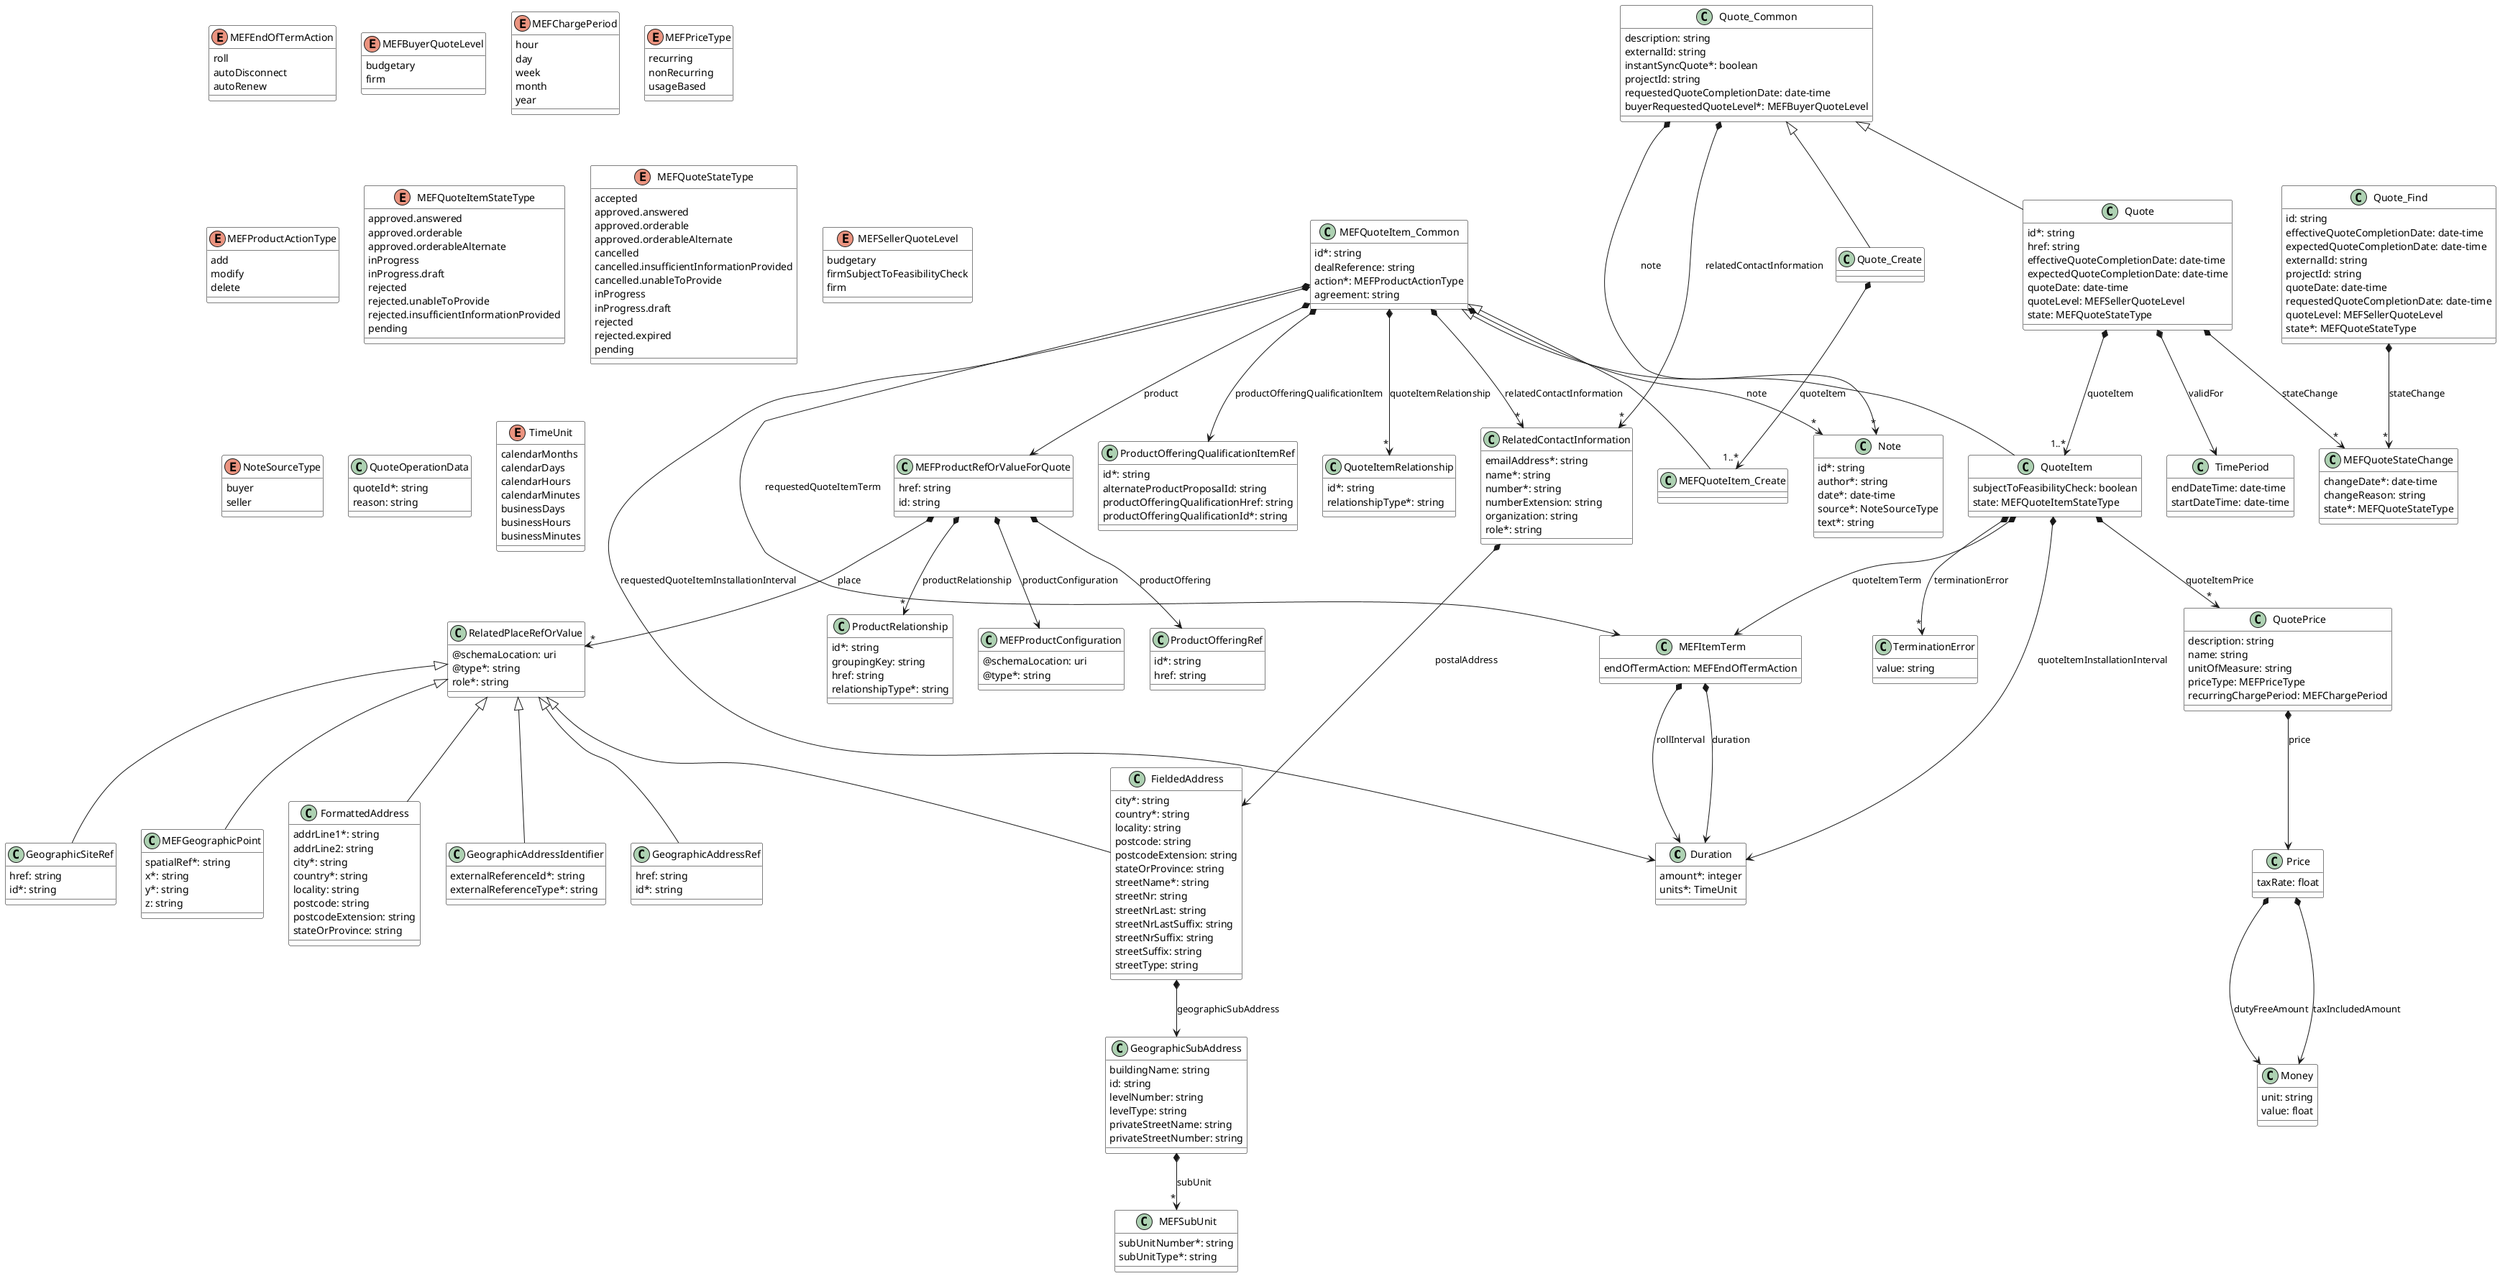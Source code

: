 @startuml
skinparam {
    ClassBackgroundColor White
    ClassBorderColor Black
}

class Duration {

    amount*: integer 
    units*: TimeUnit 
}




class FieldedAddress {

    city*: string 
    country*: string 
    locality: string 
    postcode: string 
    postcodeExtension: string 
    stateOrProvince: string 
    streetName*: string 
    streetNr: string 
    streetNrLast: string 
    streetNrLastSuffix: string 
    streetNrSuffix: string 
    streetSuffix: string 
    streetType: string 
}
RelatedPlaceRefOrValue <|-- FieldedAddress

FieldedAddress *--> GeographicSubAddress : geographicSubAddress


class FormattedAddress {

    addrLine1*: string 
    addrLine2: string 
    city*: string 
    country*: string 
    locality: string 
    postcode: string 
    postcodeExtension: string 
    stateOrProvince: string 
}
RelatedPlaceRefOrValue <|-- FormattedAddress



class GeographicAddressIdentifier {

    externalReferenceId*: string 
    externalReferenceType*: string 
}
RelatedPlaceRefOrValue <|-- GeographicAddressIdentifier



class GeographicAddressRef {

    href: string 
    id*: string 
}
RelatedPlaceRefOrValue <|-- GeographicAddressRef



class GeographicSiteRef {

    href: string 
    id*: string 
}
RelatedPlaceRefOrValue <|-- GeographicSiteRef



class GeographicSubAddress {

    buildingName: string 
    id: string 
    levelNumber: string 
    levelType: string 
    privateStreetName: string 
    privateStreetNumber: string 
}

GeographicSubAddress *-->"*" MEFSubUnit : subUnit


enum MEFEndOfTermAction {

    roll
    autoDisconnect
    autoRenew
}
class MEFGeographicPoint {

    spatialRef*: string 
    x*: string 
    y*: string 
    z: string 
}
RelatedPlaceRefOrValue <|-- MEFGeographicPoint



class MEFItemTerm {

    endOfTermAction: MEFEndOfTermAction 
}

MEFItemTerm *--> Duration : duration
MEFItemTerm *--> Duration : rollInterval


class MEFProductConfiguration {

    @schemaLocation: uri 
    @type*: string 
}



class MEFProductRefOrValueForQuote {

    href: string 
    id: string 
}

MEFProductRefOrValueForQuote *-->"*" RelatedPlaceRefOrValue : place
MEFProductRefOrValueForQuote *--> MEFProductConfiguration : productConfiguration
MEFProductRefOrValueForQuote *--> ProductOfferingRef : productOffering
MEFProductRefOrValueForQuote *-->"*" ProductRelationship : productRelationship


class MEFQuoteItem_Create {

}
MEFQuoteItem_Common <|-- MEFQuoteItem_Create



class MEFQuoteItem_Common {

    id*: string 
    dealReference: string 
    action*: MEFProductActionType 
    agreement: string 
}

MEFQuoteItem_Common *-->"*" Note : note
MEFQuoteItem_Common *--> MEFProductRefOrValueForQuote : product
MEFQuoteItem_Common *--> ProductOfferingQualificationItemRef : productOfferingQualificationItem
MEFQuoteItem_Common *-->"*" QuoteItemRelationship : quoteItemRelationship
MEFQuoteItem_Common *-->"*" RelatedContactInformation : relatedContactInformation
MEFQuoteItem_Common *--> Duration : requestedQuoteItemInstallationInterval
MEFQuoteItem_Common *--> MEFItemTerm : requestedQuoteItemTerm


class MEFQuoteStateChange {

    changeDate*: date-time 
    changeReason: string 
    state*: MEFQuoteStateType 
}



class MEFSubUnit {

    subUnitNumber*: string 
    subUnitType*: string 
}



class Money {

    unit: string 
    value: float 
}



class Note {

    id*: string 
    author*: string 
    date*: date-time 
    source*: NoteSourceType 
    text*: string 
}



class Price {

    taxRate: float 
}

Price *--> Money : dutyFreeAmount
Price *--> Money : taxIncludedAmount


class ProductOfferingQualificationItemRef {

    id*: string 
    alternateProductProposalId: string 
    productOfferingQualificationHref: string 
    productOfferingQualificationId*: string 
}



class ProductOfferingRef {

    id*: string 
    href: string 
}



class ProductRelationship {

    id*: string 
    groupingKey: string 
    href: string 
    relationshipType*: string 
}



class Quote {

    id*: string 
    href: string 
    effectiveQuoteCompletionDate: date-time 
    expectedQuoteCompletionDate: date-time 
    quoteDate: date-time 
    quoteLevel: MEFSellerQuoteLevel 
    state: MEFQuoteStateType 
}
Quote_Common <|-- Quote

Quote *-->"1..*" QuoteItem : quoteItem
Quote *-->"*" MEFQuoteStateChange : stateChange
Quote *--> TimePeriod : validFor


class QuoteItem {

    subjectToFeasibilityCheck: boolean 
    state: MEFQuoteItemStateType 
}
MEFQuoteItem_Common <|-- QuoteItem

QuoteItem *--> Duration : quoteItemInstallationInterval
QuoteItem *-->"*" QuotePrice : quoteItemPrice
QuoteItem *--> MEFItemTerm : quoteItemTerm
QuoteItem *-->"*" TerminationError : terminationError


class QuoteItemRelationship {

    id*: string 
    relationshipType*: string 
}



enum MEFBuyerQuoteLevel {

    budgetary
    firm
}
enum MEFChargePeriod {

    hour
    day
    week
    month
    year
}
enum MEFPriceType {

    recurring
    nonRecurring
    usageBased
}
enum MEFProductActionType {

    add
    modify
    delete
}
enum MEFQuoteItemStateType {

    approved.answered
    approved.orderable
    approved.orderableAlternate
    inProgress
    inProgress.draft
    rejected
    rejected.unableToProvide
    rejected.insufficientInformationProvided
    pending
}
enum MEFQuoteStateType {

    accepted
    approved.answered
    approved.orderable
    approved.orderableAlternate
    cancelled
    cancelled.insufficientInformationProvided
    cancelled.unableToProvide
    inProgress
    inProgress.draft
    rejected
    rejected.expired
    pending
}
enum MEFSellerQuoteLevel {

    budgetary
    firmSubjectToFeasibilityCheck
    firm
}
enum NoteSourceType {

    buyer
    seller
}
class QuoteOperationData {

    quoteId*: string 
    reason: string 
}



class QuotePrice {

    description: string 
    name: string 
    unitOfMeasure: string 
    priceType: MEFPriceType 
    recurringChargePeriod: MEFChargePeriod 
}

QuotePrice *--> Price : price


class Quote_Create {

}
Quote_Common <|-- Quote_Create

Quote_Create *-->"1..*" MEFQuoteItem_Create : quoteItem


class Quote_Common {

    description: string 
    externalId: string 
    instantSyncQuote*: boolean 
    projectId: string 
    requestedQuoteCompletionDate: date-time 
    buyerRequestedQuoteLevel*: MEFBuyerQuoteLevel 
}

Quote_Common *-->"*" Note : note
Quote_Common *-->"*" RelatedContactInformation : relatedContactInformation


class Quote_Find {

    id: string 
    effectiveQuoteCompletionDate: date-time 
    expectedQuoteCompletionDate: date-time 
    externalId: string 
    projectId: string 
    quoteDate: date-time 
    requestedQuoteCompletionDate: date-time 
    quoteLevel: MEFSellerQuoteLevel 
    state*: MEFQuoteStateType 
}

Quote_Find *-->"*" MEFQuoteStateChange : stateChange


class RelatedContactInformation {

    emailAddress*: string 
    name*: string 
    number*: string 
    numberExtension: string 
    organization: string 
    role*: string 
}

RelatedContactInformation *--> FieldedAddress : postalAddress


class RelatedPlaceRefOrValue {

    @schemaLocation: uri 
    @type*: string 
    role*: string 
}



class TerminationError {

    value: string 
}



class TimePeriod {

    endDateTime: date-time 
    startDateTime: date-time 
}



enum TimeUnit {

    calendarMonths
    calendarDays
    calendarHours
    calendarMinutes
    businessDays
    businessHours
    businessMinutes
}
@enduml
